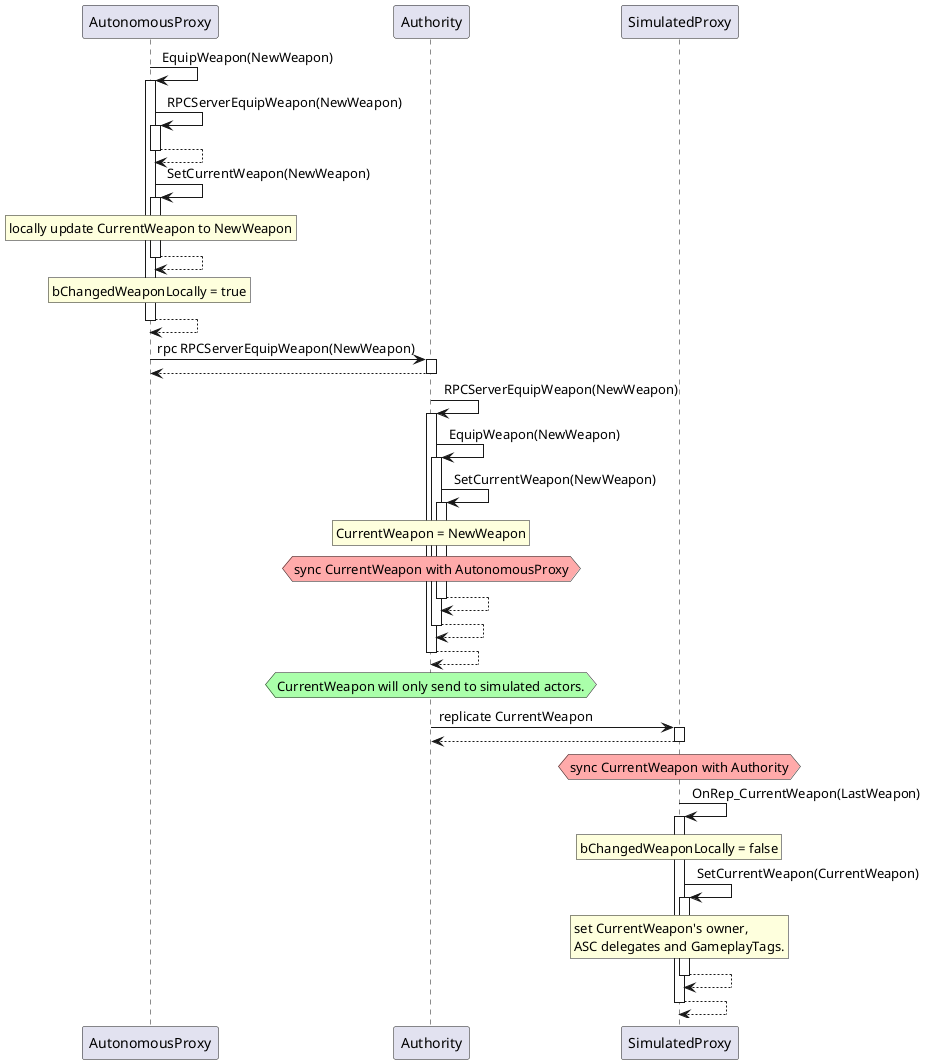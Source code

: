 /'
CurrentWeapon の変更
'/
@startuml CurrentWeapon-Change
autoactivate on
AutonomousProxy -> AutonomousProxy: EquipWeapon(NewWeapon)
AutonomousProxy -> AutonomousProxy: RPCServerEquipWeapon(NewWeapon)
return
AutonomousProxy -> AutonomousProxy: SetCurrentWeapon(NewWeapon)
rnote over AutonomousProxy : locally update CurrentWeapon to NewWeapon
return
rnote over AutonomousProxy : bChangedWeaponLocally = true
return

AutonomousProxy -> Authority: rpc RPCServerEquipWeapon(NewWeapon)
return
Authority -> Authority : RPCServerEquipWeapon(NewWeapon)
Authority -> Authority : EquipWeapon(NewWeapon)
Authority -> Authority: SetCurrentWeapon(NewWeapon)
rnote over Authority: CurrentWeapon = NewWeapon
hnote over Authority #FFAAAA: sync CurrentWeapon with AutonomousProxy
return
return
return
hnote over Authority #AAFFAA: CurrentWeapon will only send to simulated actors.

Authority -> SimulatedProxy: replicate CurrentWeapon
return
hnote over SimulatedProxy #FFAAAA: sync CurrentWeapon with Authority
SimulatedProxy -> SimulatedProxy: OnRep_CurrentWeapon(LastWeapon)
rnote over SimulatedProxy : bChangedWeaponLocally = false
SimulatedProxy -> SimulatedProxy: SetCurrentWeapon(CurrentWeapon)
rnote over SimulatedProxy : set CurrentWeapon's owner,\nASC delegates and GameplayTags.
return
return

@enduml
